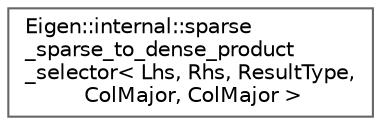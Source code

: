 digraph "Graphical Class Hierarchy"
{
 // LATEX_PDF_SIZE
  bgcolor="transparent";
  edge [fontname=Helvetica,fontsize=10,labelfontname=Helvetica,labelfontsize=10];
  node [fontname=Helvetica,fontsize=10,shape=box,height=0.2,width=0.4];
  rankdir="LR";
  Node0 [id="Node000000",label="Eigen::internal::sparse\l_sparse_to_dense_product\l_selector\< Lhs, Rhs, ResultType,\l ColMajor, ColMajor \>",height=0.2,width=0.4,color="grey40", fillcolor="white", style="filled",URL="$structEigen_1_1internal_1_1sparse__sparse__to__dense__product__selector_3_01Lhs_00_01Rhs_00_01Re112fb0c3dbb404b95a8257b328114456.html",tooltip=" "];
}
